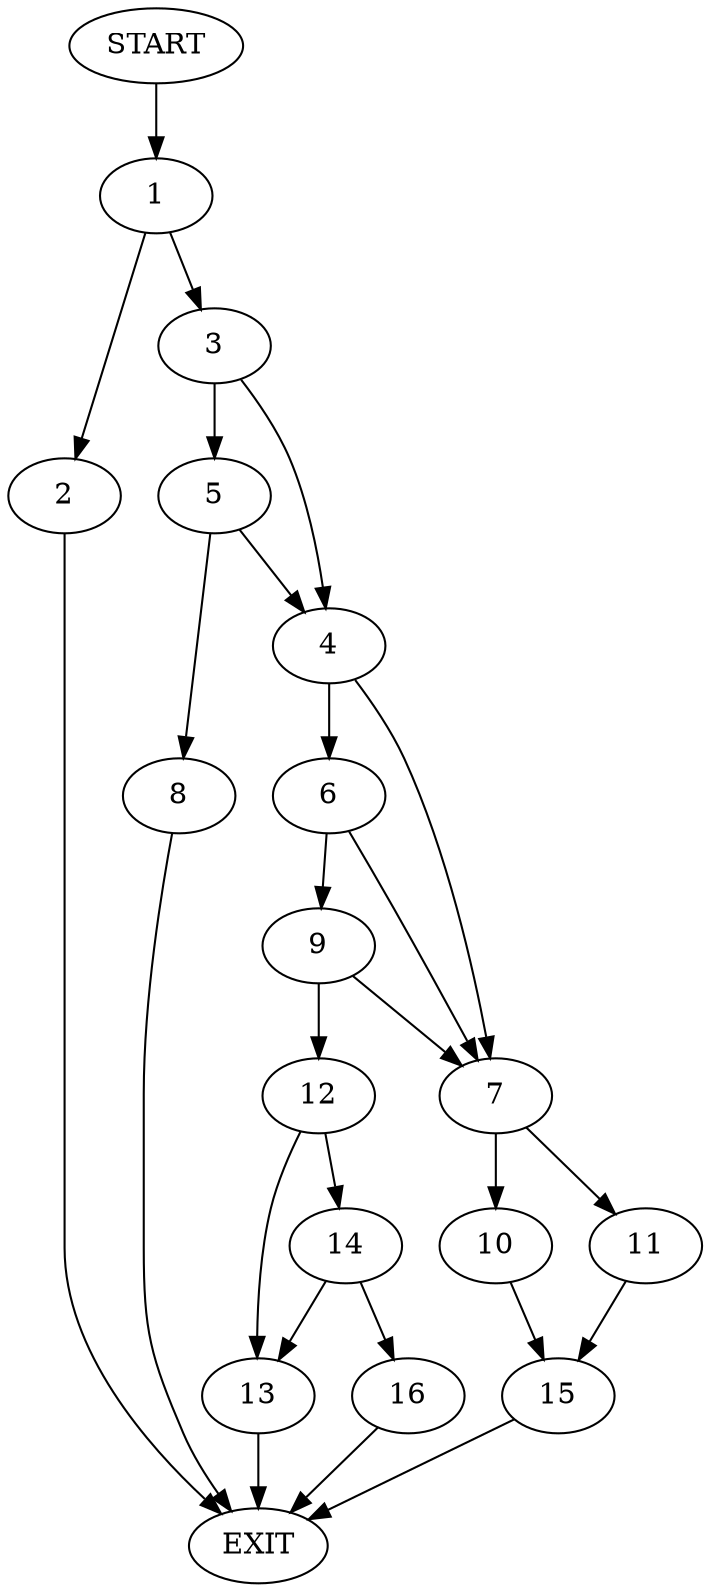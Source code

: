 digraph {
0 [label="START"]
17 [label="EXIT"]
0 -> 1
1 -> 2
1 -> 3
2 -> 17
3 -> 4
3 -> 5
4 -> 6
4 -> 7
5 -> 8
5 -> 4
8 -> 17
6 -> 9
6 -> 7
7 -> 10
7 -> 11
9 -> 12
9 -> 7
12 -> 13
12 -> 14
11 -> 15
10 -> 15
15 -> 17
14 -> 13
14 -> 16
13 -> 17
16 -> 17
}
